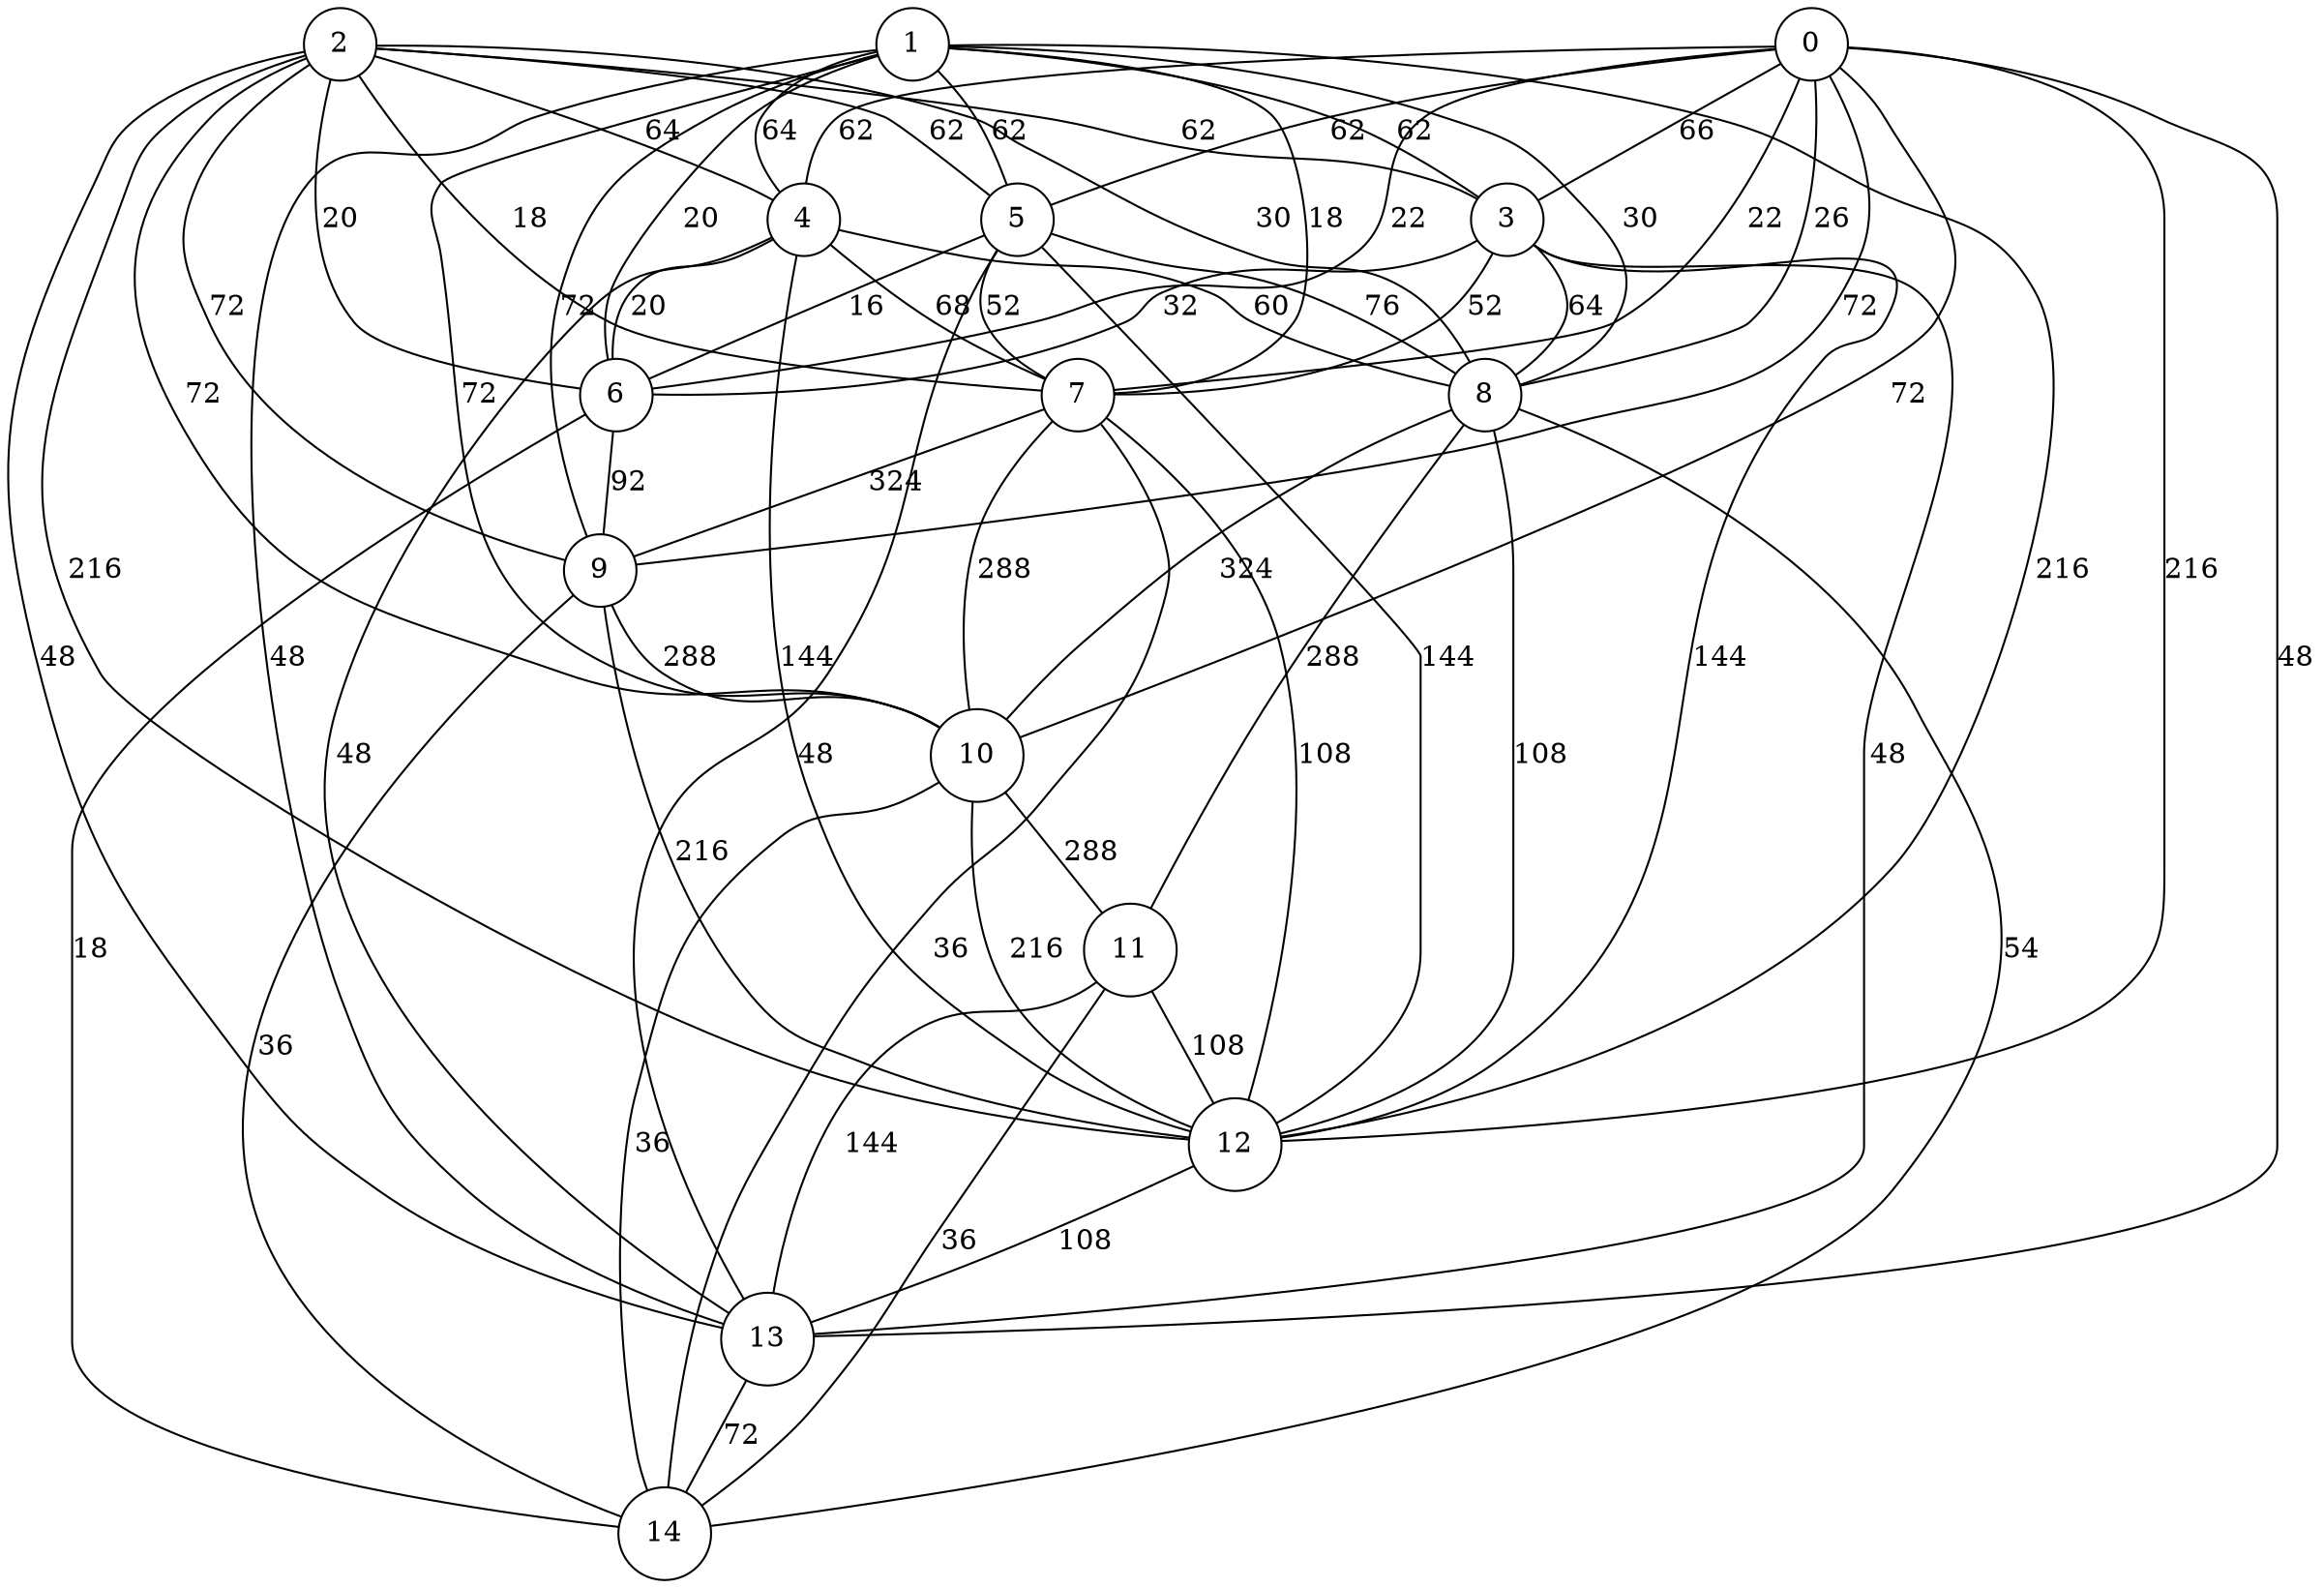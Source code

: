 graph qubit_interaction_graph {
    node [shape=circle];
    0 -- 7 [label=22];
    0 -- 3 [label=66];
    0 -- 8 [label=26];
    0 -- 12 [label=216];
    0 -- 10 [label=72];
    0 -- 9 [label=72];
    0 -- 13 [label=48];
    0 -- 6 [label=22];
    0 -- 4 [label=62];
    0 -- 5 [label=62];
    1 -- 6 [label=20];
    1 -- 3 [label=62];
    1 -- 7 [label=18];
    1 -- 8 [label=30];
    1 -- 12 [label=216];
    1 -- 10 [label=72];
    1 -- 9 [label=72];
    1 -- 13 [label=48];
    1 -- 4 [label=64];
    1 -- 5 [label=62];
    2 -- 8 [label=30];
    2 -- 3 [label=62];
    2 -- 12 [label=216];
    2 -- 10 [label=72];
    2 -- 9 [label=72];
    2 -- 13 [label=48];
    2 -- 6 [label=20];
    2 -- 7 [label=18];
    2 -- 4 [label=64];
    2 -- 5 [label=62];
    3 -- 7 [label=52];
    3 -- 8 [label=64];
    3 -- 12 [label=144];
    3 -- 13 [label=48];
    3 -- 6 [label=32];
    4 -- 8 [label=60];
    4 -- 12 [label=144];
    4 -- 7 [label=68];
    4 -- 13 [label=48];
    4 -- 6 [label=20];
    5 -- 6 [label=16];
    5 -- 8 [label=76];
    5 -- 12 [label=144];
    5 -- 7 [label=52];
    5 -- 13 [label=48];
    6 -- 14 [label=18];
    6 -- 9 [label=92];
    7 -- 10 [label=288];
    7 -- 9 [label=324];
    7 -- 12 [label=108];
    7 -- 14 [label=36];
    8 -- 11 [label=288];
    8 -- 10 [label=324];
    8 -- 12 [label=108];
    8 -- 14 [label=54];
    9 -- 10 [label=288];
    9 -- 12 [label=216];
    9 -- 14 [label=36];
    10 -- 11 [label=288];
    10 -- 12 [label=216];
    10 -- 14 [label=36];
    11 -- 13 [label=144];
    11 -- 12 [label=108];
    11 -- 14 [label=36];
    12 -- 13 [label=108];
    13 -- 14 [label=72];
}